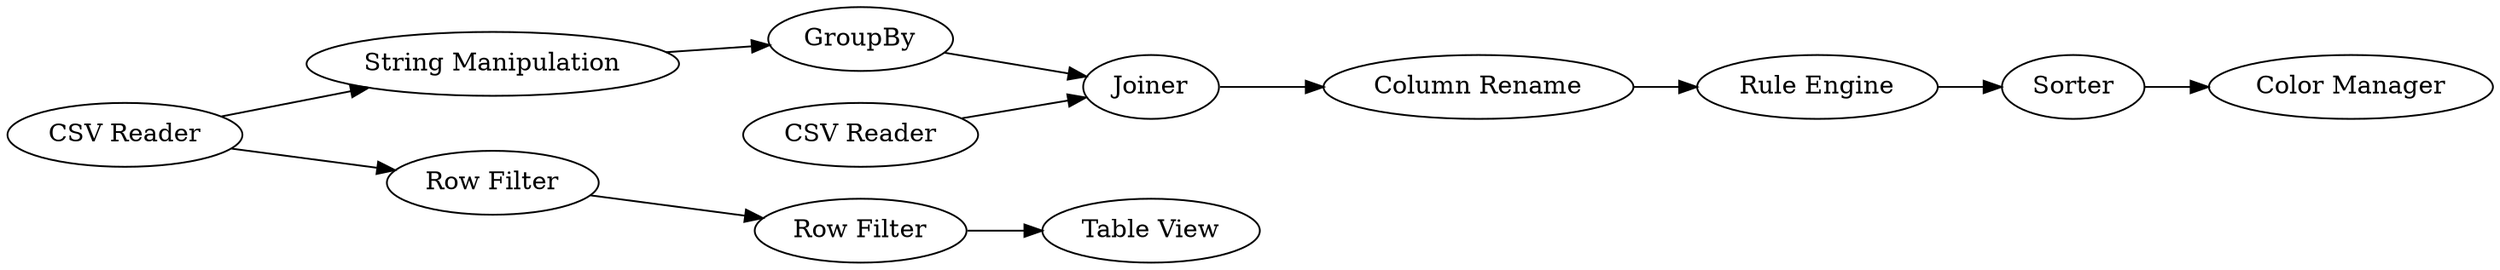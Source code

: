 digraph {
	42 -> 21
	21 -> 29
	38 -> 39
	2 -> 21
	23 -> 2
	30 -> 31
	29 -> 30
	1 -> 23
	31 -> 33
	39 -> 41
	1 -> 38
	1 [label="CSV Reader"]
	42 [label="CSV Reader"]
	29 [label="Column Rename"]
	38 [label="Row Filter"]
	31 [label=Sorter]
	41 [label="Table View"]
	23 [label="String Manipulation"]
	21 [label=Joiner]
	39 [label="Row Filter"]
	33 [label="Color Manager"]
	30 [label="Rule Engine"]
	2 [label=GroupBy]
	rankdir=LR
}
